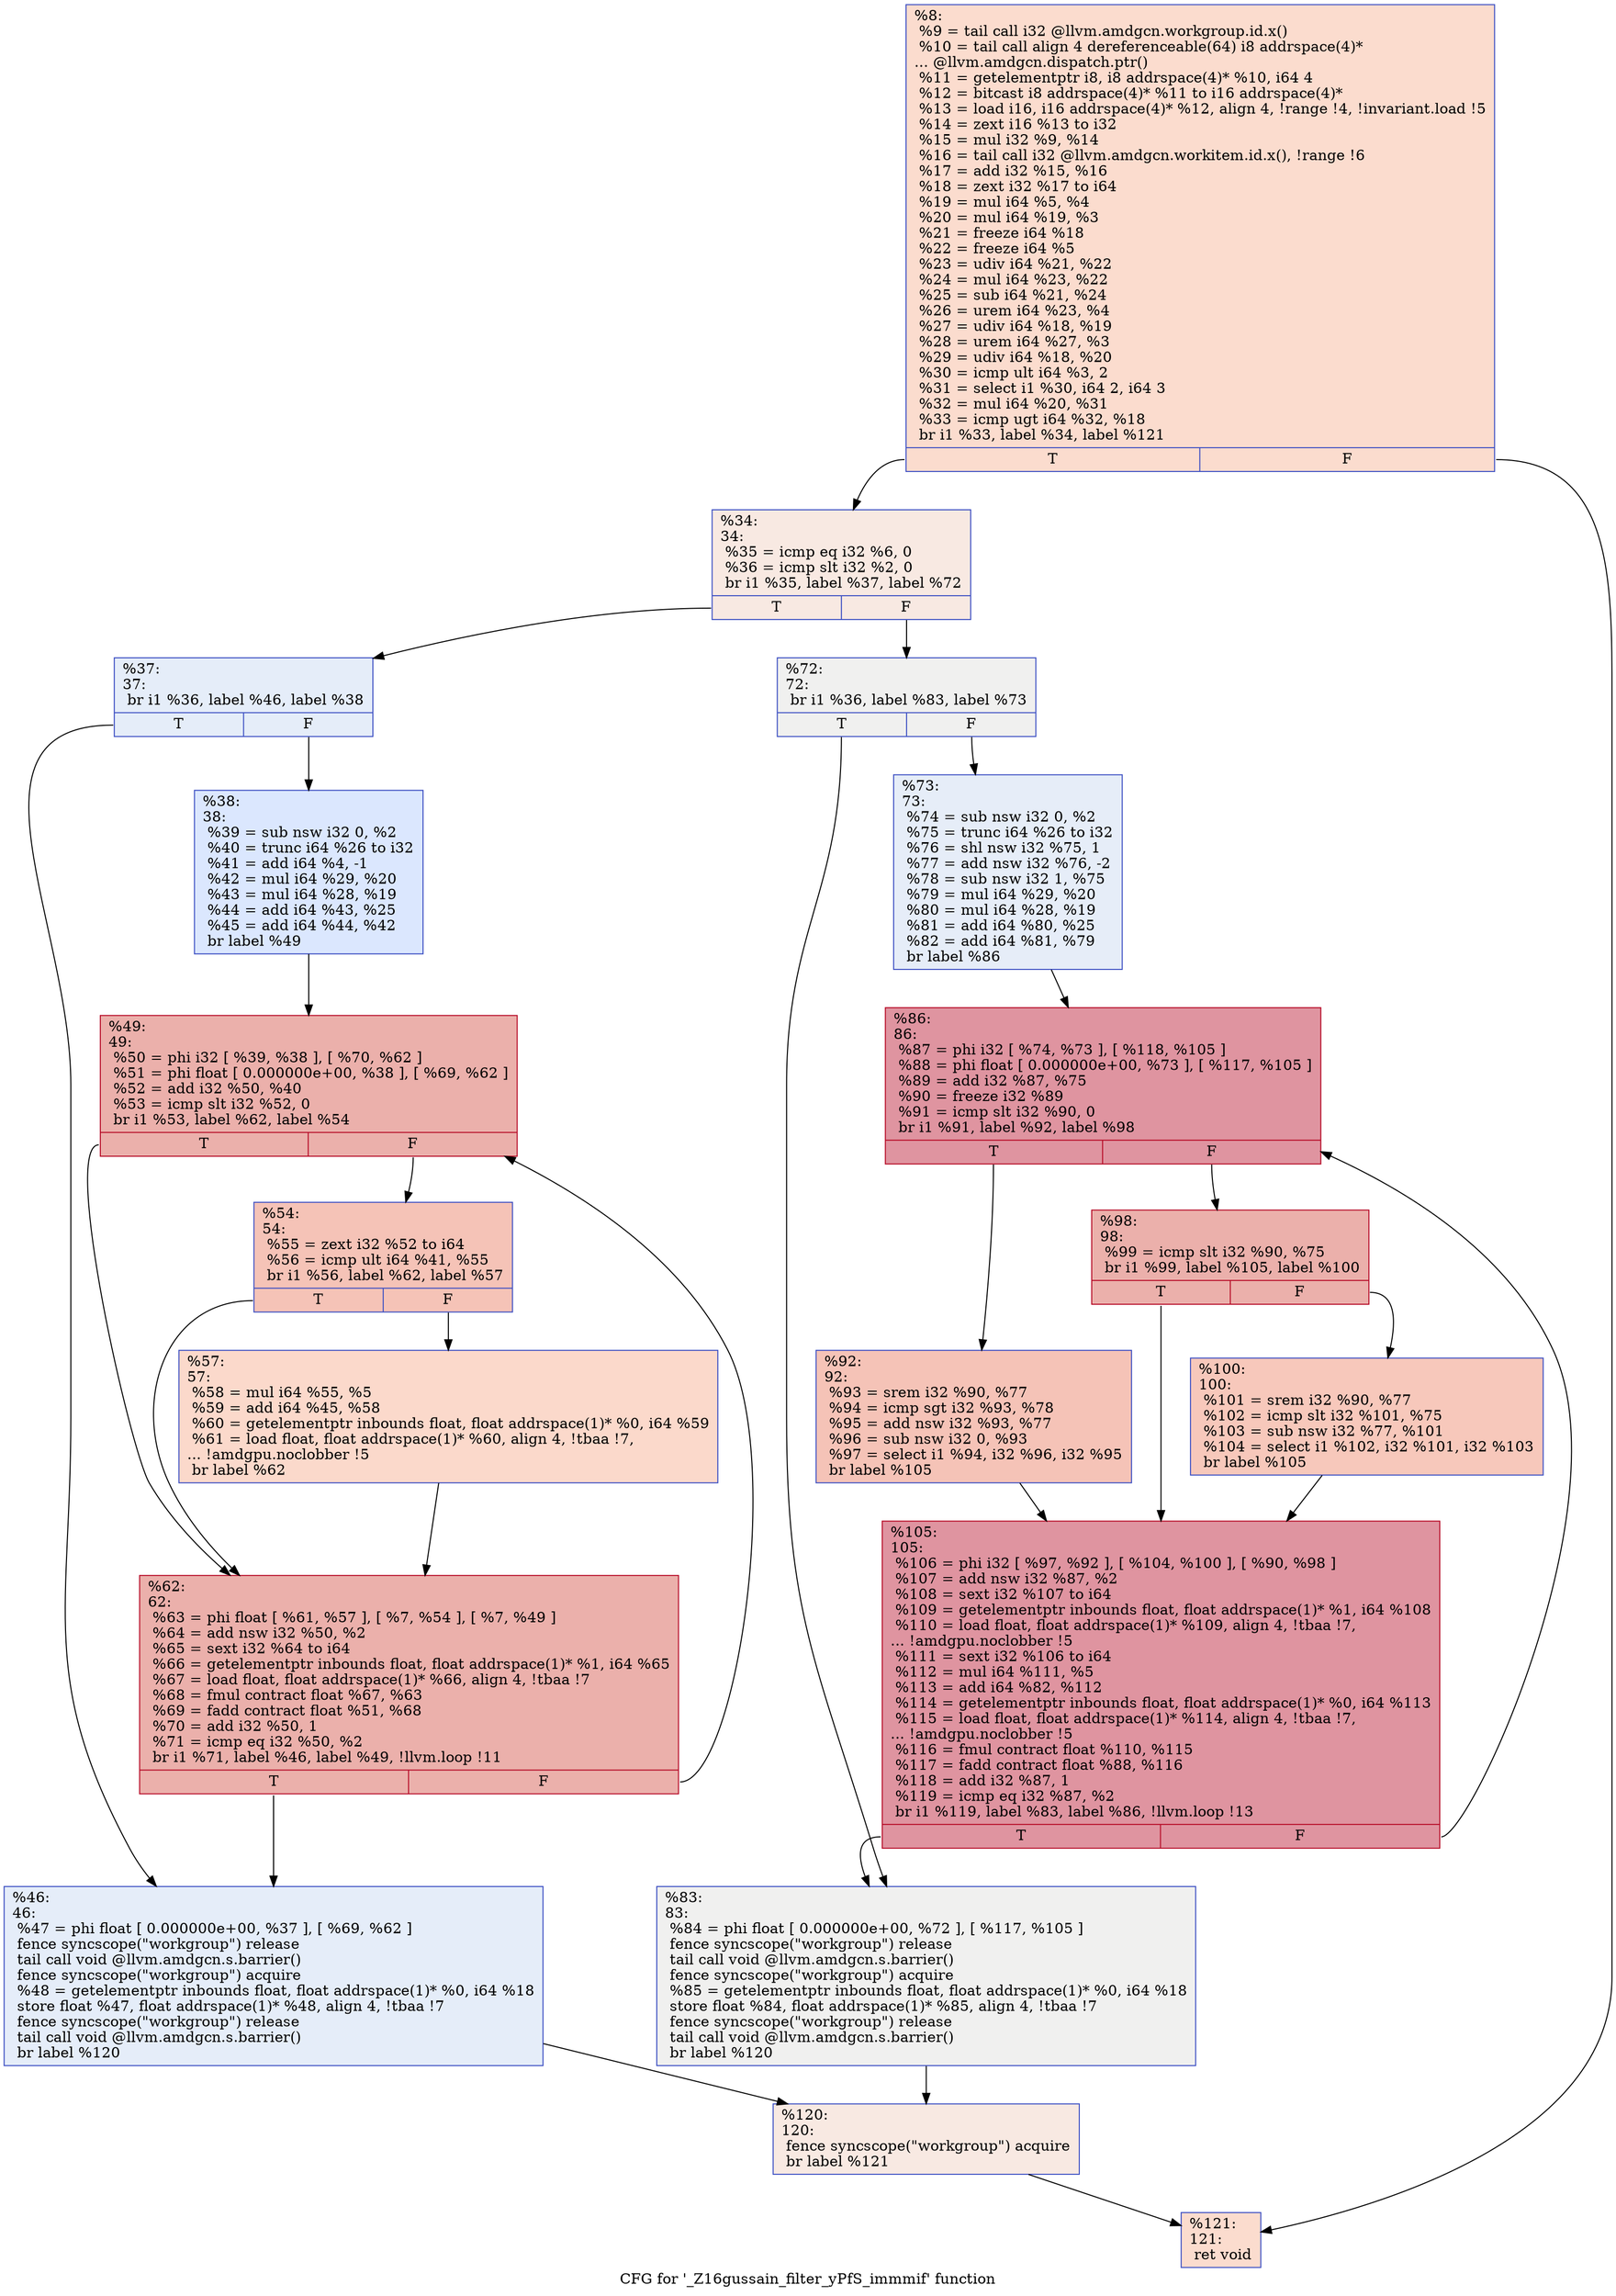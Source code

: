 digraph "CFG for '_Z16gussain_filter_yPfS_immmif' function" {
	label="CFG for '_Z16gussain_filter_yPfS_immmif' function";

	Node0x5809510 [shape=record,color="#3d50c3ff", style=filled, fillcolor="#f7af9170",label="{%8:\l  %9 = tail call i32 @llvm.amdgcn.workgroup.id.x()\l  %10 = tail call align 4 dereferenceable(64) i8 addrspace(4)*\l... @llvm.amdgcn.dispatch.ptr()\l  %11 = getelementptr i8, i8 addrspace(4)* %10, i64 4\l  %12 = bitcast i8 addrspace(4)* %11 to i16 addrspace(4)*\l  %13 = load i16, i16 addrspace(4)* %12, align 4, !range !4, !invariant.load !5\l  %14 = zext i16 %13 to i32\l  %15 = mul i32 %9, %14\l  %16 = tail call i32 @llvm.amdgcn.workitem.id.x(), !range !6\l  %17 = add i32 %15, %16\l  %18 = zext i32 %17 to i64\l  %19 = mul i64 %5, %4\l  %20 = mul i64 %19, %3\l  %21 = freeze i64 %18\l  %22 = freeze i64 %5\l  %23 = udiv i64 %21, %22\l  %24 = mul i64 %23, %22\l  %25 = sub i64 %21, %24\l  %26 = urem i64 %23, %4\l  %27 = udiv i64 %18, %19\l  %28 = urem i64 %27, %3\l  %29 = udiv i64 %18, %20\l  %30 = icmp ult i64 %3, 2\l  %31 = select i1 %30, i64 2, i64 3\l  %32 = mul i64 %20, %31\l  %33 = icmp ugt i64 %32, %18\l  br i1 %33, label %34, label %121\l|{<s0>T|<s1>F}}"];
	Node0x5809510:s0 -> Node0x580b330;
	Node0x5809510:s1 -> Node0x580be60;
	Node0x580b330 [shape=record,color="#3d50c3ff", style=filled, fillcolor="#efcebd70",label="{%34:\l34:                                               \l  %35 = icmp eq i32 %6, 0\l  %36 = icmp slt i32 %2, 0\l  br i1 %35, label %37, label %72\l|{<s0>T|<s1>F}}"];
	Node0x580b330:s0 -> Node0x580c0c0;
	Node0x580b330:s1 -> Node0x580c110;
	Node0x580c0c0 [shape=record,color="#3d50c3ff", style=filled, fillcolor="#c5d6f270",label="{%37:\l37:                                               \l  br i1 %36, label %46, label %38\l|{<s0>T|<s1>F}}"];
	Node0x580c0c0:s0 -> Node0x580c250;
	Node0x580c0c0:s1 -> Node0x580c2a0;
	Node0x580c2a0 [shape=record,color="#3d50c3ff", style=filled, fillcolor="#aec9fc70",label="{%38:\l38:                                               \l  %39 = sub nsw i32 0, %2\l  %40 = trunc i64 %26 to i32\l  %41 = add i64 %4, -1\l  %42 = mul i64 %29, %20\l  %43 = mul i64 %28, %19\l  %44 = add i64 %43, %25\l  %45 = add i64 %44, %42\l  br label %49\l}"];
	Node0x580c2a0 -> Node0x580c7e0;
	Node0x580c250 [shape=record,color="#3d50c3ff", style=filled, fillcolor="#c5d6f270",label="{%46:\l46:                                               \l  %47 = phi float [ 0.000000e+00, %37 ], [ %69, %62 ]\l  fence syncscope(\"workgroup\") release\l  tail call void @llvm.amdgcn.s.barrier()\l  fence syncscope(\"workgroup\") acquire\l  %48 = getelementptr inbounds float, float addrspace(1)* %0, i64 %18\l  store float %47, float addrspace(1)* %48, align 4, !tbaa !7\l  fence syncscope(\"workgroup\") release\l  tail call void @llvm.amdgcn.s.barrier()\l  br label %120\l}"];
	Node0x580c250 -> Node0x580db80;
	Node0x580c7e0 [shape=record,color="#b70d28ff", style=filled, fillcolor="#d24b4070",label="{%49:\l49:                                               \l  %50 = phi i32 [ %39, %38 ], [ %70, %62 ]\l  %51 = phi float [ 0.000000e+00, %38 ], [ %69, %62 ]\l  %52 = add i32 %50, %40\l  %53 = icmp slt i32 %52, 0\l  br i1 %53, label %62, label %54\l|{<s0>T|<s1>F}}"];
	Node0x580c7e0:s0 -> Node0x580d320;
	Node0x580c7e0:s1 -> Node0x580dec0;
	Node0x580dec0 [shape=record,color="#3d50c3ff", style=filled, fillcolor="#e8765c70",label="{%54:\l54:                                               \l  %55 = zext i32 %52 to i64\l  %56 = icmp ult i64 %41, %55\l  br i1 %56, label %62, label %57\l|{<s0>T|<s1>F}}"];
	Node0x580dec0:s0 -> Node0x580d320;
	Node0x580dec0:s1 -> Node0x580e100;
	Node0x580e100 [shape=record,color="#3d50c3ff", style=filled, fillcolor="#f7a88970",label="{%57:\l57:                                               \l  %58 = mul i64 %55, %5\l  %59 = add i64 %45, %58\l  %60 = getelementptr inbounds float, float addrspace(1)* %0, i64 %59\l  %61 = load float, float addrspace(1)* %60, align 4, !tbaa !7,\l... !amdgpu.noclobber !5\l  br label %62\l}"];
	Node0x580e100 -> Node0x580d320;
	Node0x580d320 [shape=record,color="#b70d28ff", style=filled, fillcolor="#d24b4070",label="{%62:\l62:                                               \l  %63 = phi float [ %61, %57 ], [ %7, %54 ], [ %7, %49 ]\l  %64 = add nsw i32 %50, %2\l  %65 = sext i32 %64 to i64\l  %66 = getelementptr inbounds float, float addrspace(1)* %1, i64 %65\l  %67 = load float, float addrspace(1)* %66, align 4, !tbaa !7\l  %68 = fmul contract float %67, %63\l  %69 = fadd contract float %51, %68\l  %70 = add i32 %50, 1\l  %71 = icmp eq i32 %50, %2\l  br i1 %71, label %46, label %49, !llvm.loop !11\l|{<s0>T|<s1>F}}"];
	Node0x580d320:s0 -> Node0x580c250;
	Node0x580d320:s1 -> Node0x580c7e0;
	Node0x580c110 [shape=record,color="#3d50c3ff", style=filled, fillcolor="#dedcdb70",label="{%72:\l72:                                               \l  br i1 %36, label %83, label %73\l|{<s0>T|<s1>F}}"];
	Node0x580c110:s0 -> Node0x580bdc0;
	Node0x580c110:s1 -> Node0x580f9a0;
	Node0x580f9a0 [shape=record,color="#3d50c3ff", style=filled, fillcolor="#c7d7f070",label="{%73:\l73:                                               \l  %74 = sub nsw i32 0, %2\l  %75 = trunc i64 %26 to i32\l  %76 = shl nsw i32 %75, 1\l  %77 = add nsw i32 %76, -2\l  %78 = sub nsw i32 1, %75\l  %79 = mul i64 %29, %20\l  %80 = mul i64 %28, %19\l  %81 = add i64 %80, %25\l  %82 = add i64 %81, %79\l  br label %86\l}"];
	Node0x580f9a0 -> Node0x580ffd0;
	Node0x580bdc0 [shape=record,color="#3d50c3ff", style=filled, fillcolor="#dedcdb70",label="{%83:\l83:                                               \l  %84 = phi float [ 0.000000e+00, %72 ], [ %117, %105 ]\l  fence syncscope(\"workgroup\") release\l  tail call void @llvm.amdgcn.s.barrier()\l  fence syncscope(\"workgroup\") acquire\l  %85 = getelementptr inbounds float, float addrspace(1)* %0, i64 %18\l  store float %84, float addrspace(1)* %85, align 4, !tbaa !7\l  fence syncscope(\"workgroup\") release\l  tail call void @llvm.amdgcn.s.barrier()\l  br label %120\l}"];
	Node0x580bdc0 -> Node0x580db80;
	Node0x580ffd0 [shape=record,color="#b70d28ff", style=filled, fillcolor="#b70d2870",label="{%86:\l86:                                               \l  %87 = phi i32 [ %74, %73 ], [ %118, %105 ]\l  %88 = phi float [ 0.000000e+00, %73 ], [ %117, %105 ]\l  %89 = add i32 %87, %75\l  %90 = freeze i32 %89\l  %91 = icmp slt i32 %90, 0\l  br i1 %91, label %92, label %98\l|{<s0>T|<s1>F}}"];
	Node0x580ffd0:s0 -> Node0x5810960;
	Node0x580ffd0:s1 -> Node0x58109b0;
	Node0x5810960 [shape=record,color="#3d50c3ff", style=filled, fillcolor="#e8765c70",label="{%92:\l92:                                               \l  %93 = srem i32 %90, %77\l  %94 = icmp sgt i32 %93, %78\l  %95 = add nsw i32 %93, %77\l  %96 = sub nsw i32 0, %93\l  %97 = select i1 %94, i32 %96, i32 %95\l  br label %105\l}"];
	Node0x5810960 -> Node0x5810090;
	Node0x58109b0 [shape=record,color="#b70d28ff", style=filled, fillcolor="#d24b4070",label="{%98:\l98:                                               \l  %99 = icmp slt i32 %90, %75\l  br i1 %99, label %105, label %100\l|{<s0>T|<s1>F}}"];
	Node0x58109b0:s0 -> Node0x5810090;
	Node0x58109b0:s1 -> Node0x5810ee0;
	Node0x5810ee0 [shape=record,color="#3d50c3ff", style=filled, fillcolor="#ed836670",label="{%100:\l100:                                              \l  %101 = srem i32 %90, %77\l  %102 = icmp slt i32 %101, %75\l  %103 = sub nsw i32 %77, %101\l  %104 = select i1 %102, i32 %101, i32 %103\l  br label %105\l}"];
	Node0x5810ee0 -> Node0x5810090;
	Node0x5810090 [shape=record,color="#b70d28ff", style=filled, fillcolor="#b70d2870",label="{%105:\l105:                                              \l  %106 = phi i32 [ %97, %92 ], [ %104, %100 ], [ %90, %98 ]\l  %107 = add nsw i32 %87, %2\l  %108 = sext i32 %107 to i64\l  %109 = getelementptr inbounds float, float addrspace(1)* %1, i64 %108\l  %110 = load float, float addrspace(1)* %109, align 4, !tbaa !7,\l... !amdgpu.noclobber !5\l  %111 = sext i32 %106 to i64\l  %112 = mul i64 %111, %5\l  %113 = add i64 %82, %112\l  %114 = getelementptr inbounds float, float addrspace(1)* %0, i64 %113\l  %115 = load float, float addrspace(1)* %114, align 4, !tbaa !7,\l... !amdgpu.noclobber !5\l  %116 = fmul contract float %110, %115\l  %117 = fadd contract float %88, %116\l  %118 = add i32 %87, 1\l  %119 = icmp eq i32 %87, %2\l  br i1 %119, label %83, label %86, !llvm.loop !13\l|{<s0>T|<s1>F}}"];
	Node0x5810090:s0 -> Node0x580bdc0;
	Node0x5810090:s1 -> Node0x580ffd0;
	Node0x580db80 [shape=record,color="#3d50c3ff", style=filled, fillcolor="#efcebd70",label="{%120:\l120:                                              \l  fence syncscope(\"workgroup\") acquire\l  br label %121\l}"];
	Node0x580db80 -> Node0x580be60;
	Node0x580be60 [shape=record,color="#3d50c3ff", style=filled, fillcolor="#f7af9170",label="{%121:\l121:                                              \l  ret void\l}"];
}
